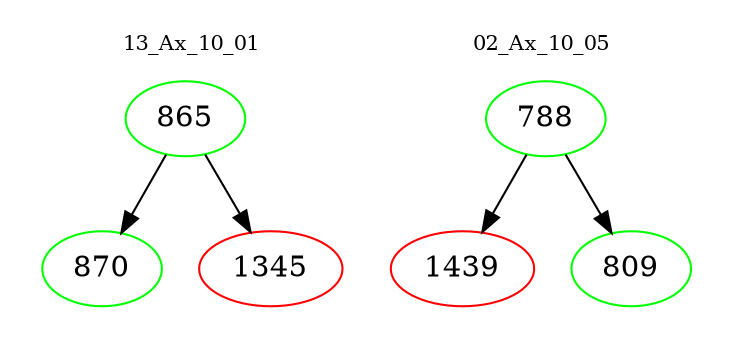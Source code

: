 digraph{
subgraph cluster_0 {
color = white
label = "13_Ax_10_01";
fontsize=10;
T0_865 [label="865", color="green"]
T0_865 -> T0_870 [color="black"]
T0_870 [label="870", color="green"]
T0_865 -> T0_1345 [color="black"]
T0_1345 [label="1345", color="red"]
}
subgraph cluster_1 {
color = white
label = "02_Ax_10_05";
fontsize=10;
T1_788 [label="788", color="green"]
T1_788 -> T1_1439 [color="black"]
T1_1439 [label="1439", color="red"]
T1_788 -> T1_809 [color="black"]
T1_809 [label="809", color="green"]
}
}
